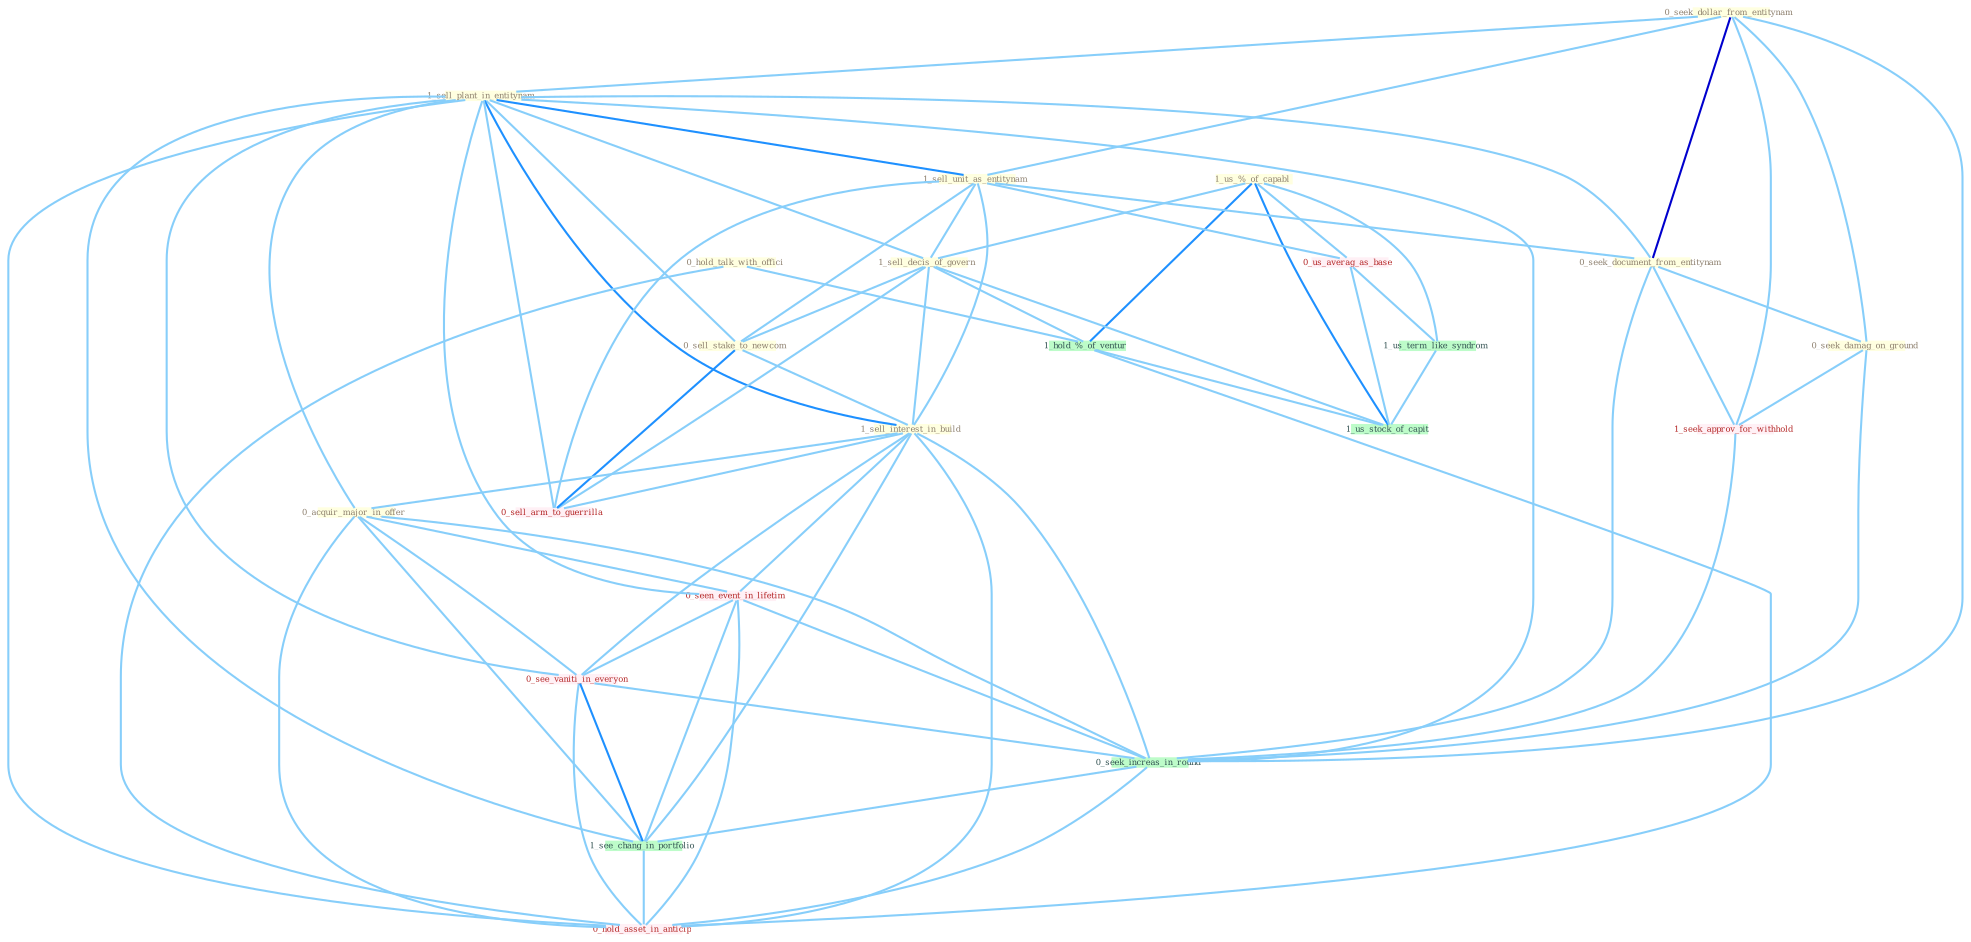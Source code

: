 Graph G{ 
    node
    [shape=polygon,style=filled,width=.5,height=.06,color="#BDFCC9",fixedsize=true,fontsize=4,
    fontcolor="#2f4f4f"];
    {node
    [color="#ffffe0", fontcolor="#8b7d6b"] "0_seek_dollar_from_entitynam " "1_sell_plant_in_entitynam " "1_us_%_of_capabl " "1_sell_unit_as_entitynam " "0_seek_document_from_entitynam " "1_sell_decis_of_govern " "0_sell_stake_to_newcom " "1_sell_interest_in_build " "0_hold_talk_with_offici " "0_acquir_major_in_offer " "0_seek_damag_on_ground "}
{node [color="#fff0f5", fontcolor="#b22222"] "0_seen_event_in_lifetim " "0_us_averag_as_base " "1_seek_approv_for_withhold " "0_see_vaniti_in_everyon " "0_sell_arm_to_guerrilla " "0_hold_asset_in_anticip "}
edge [color="#B0E2FF"];

	"0_seek_dollar_from_entitynam " -- "1_sell_plant_in_entitynam " [w="1", color="#87cefa" ];
	"0_seek_dollar_from_entitynam " -- "1_sell_unit_as_entitynam " [w="1", color="#87cefa" ];
	"0_seek_dollar_from_entitynam " -- "0_seek_document_from_entitynam " [w="3", color="#0000cd" , len=0.6];
	"0_seek_dollar_from_entitynam " -- "0_seek_damag_on_ground " [w="1", color="#87cefa" ];
	"0_seek_dollar_from_entitynam " -- "1_seek_approv_for_withhold " [w="1", color="#87cefa" ];
	"0_seek_dollar_from_entitynam " -- "0_seek_increas_in_round " [w="1", color="#87cefa" ];
	"1_sell_plant_in_entitynam " -- "1_sell_unit_as_entitynam " [w="2", color="#1e90ff" , len=0.8];
	"1_sell_plant_in_entitynam " -- "0_seek_document_from_entitynam " [w="1", color="#87cefa" ];
	"1_sell_plant_in_entitynam " -- "1_sell_decis_of_govern " [w="1", color="#87cefa" ];
	"1_sell_plant_in_entitynam " -- "0_sell_stake_to_newcom " [w="1", color="#87cefa" ];
	"1_sell_plant_in_entitynam " -- "1_sell_interest_in_build " [w="2", color="#1e90ff" , len=0.8];
	"1_sell_plant_in_entitynam " -- "0_acquir_major_in_offer " [w="1", color="#87cefa" ];
	"1_sell_plant_in_entitynam " -- "0_seen_event_in_lifetim " [w="1", color="#87cefa" ];
	"1_sell_plant_in_entitynam " -- "0_see_vaniti_in_everyon " [w="1", color="#87cefa" ];
	"1_sell_plant_in_entitynam " -- "0_sell_arm_to_guerrilla " [w="1", color="#87cefa" ];
	"1_sell_plant_in_entitynam " -- "0_seek_increas_in_round " [w="1", color="#87cefa" ];
	"1_sell_plant_in_entitynam " -- "1_see_chang_in_portfolio " [w="1", color="#87cefa" ];
	"1_sell_plant_in_entitynam " -- "0_hold_asset_in_anticip " [w="1", color="#87cefa" ];
	"1_us_%_of_capabl " -- "1_sell_decis_of_govern " [w="1", color="#87cefa" ];
	"1_us_%_of_capabl " -- "0_us_averag_as_base " [w="1", color="#87cefa" ];
	"1_us_%_of_capabl " -- "1_us_term_like_syndrom " [w="1", color="#87cefa" ];
	"1_us_%_of_capabl " -- "1_hold_%_of_ventur " [w="2", color="#1e90ff" , len=0.8];
	"1_us_%_of_capabl " -- "1_us_stock_of_capit " [w="2", color="#1e90ff" , len=0.8];
	"1_sell_unit_as_entitynam " -- "0_seek_document_from_entitynam " [w="1", color="#87cefa" ];
	"1_sell_unit_as_entitynam " -- "1_sell_decis_of_govern " [w="1", color="#87cefa" ];
	"1_sell_unit_as_entitynam " -- "0_sell_stake_to_newcom " [w="1", color="#87cefa" ];
	"1_sell_unit_as_entitynam " -- "1_sell_interest_in_build " [w="1", color="#87cefa" ];
	"1_sell_unit_as_entitynam " -- "0_us_averag_as_base " [w="1", color="#87cefa" ];
	"1_sell_unit_as_entitynam " -- "0_sell_arm_to_guerrilla " [w="1", color="#87cefa" ];
	"0_seek_document_from_entitynam " -- "0_seek_damag_on_ground " [w="1", color="#87cefa" ];
	"0_seek_document_from_entitynam " -- "1_seek_approv_for_withhold " [w="1", color="#87cefa" ];
	"0_seek_document_from_entitynam " -- "0_seek_increas_in_round " [w="1", color="#87cefa" ];
	"1_sell_decis_of_govern " -- "0_sell_stake_to_newcom " [w="1", color="#87cefa" ];
	"1_sell_decis_of_govern " -- "1_sell_interest_in_build " [w="1", color="#87cefa" ];
	"1_sell_decis_of_govern " -- "1_hold_%_of_ventur " [w="1", color="#87cefa" ];
	"1_sell_decis_of_govern " -- "0_sell_arm_to_guerrilla " [w="1", color="#87cefa" ];
	"1_sell_decis_of_govern " -- "1_us_stock_of_capit " [w="1", color="#87cefa" ];
	"0_sell_stake_to_newcom " -- "1_sell_interest_in_build " [w="1", color="#87cefa" ];
	"0_sell_stake_to_newcom " -- "0_sell_arm_to_guerrilla " [w="2", color="#1e90ff" , len=0.8];
	"1_sell_interest_in_build " -- "0_acquir_major_in_offer " [w="1", color="#87cefa" ];
	"1_sell_interest_in_build " -- "0_seen_event_in_lifetim " [w="1", color="#87cefa" ];
	"1_sell_interest_in_build " -- "0_see_vaniti_in_everyon " [w="1", color="#87cefa" ];
	"1_sell_interest_in_build " -- "0_sell_arm_to_guerrilla " [w="1", color="#87cefa" ];
	"1_sell_interest_in_build " -- "0_seek_increas_in_round " [w="1", color="#87cefa" ];
	"1_sell_interest_in_build " -- "1_see_chang_in_portfolio " [w="1", color="#87cefa" ];
	"1_sell_interest_in_build " -- "0_hold_asset_in_anticip " [w="1", color="#87cefa" ];
	"0_hold_talk_with_offici " -- "1_hold_%_of_ventur " [w="1", color="#87cefa" ];
	"0_hold_talk_with_offici " -- "0_hold_asset_in_anticip " [w="1", color="#87cefa" ];
	"0_acquir_major_in_offer " -- "0_seen_event_in_lifetim " [w="1", color="#87cefa" ];
	"0_acquir_major_in_offer " -- "0_see_vaniti_in_everyon " [w="1", color="#87cefa" ];
	"0_acquir_major_in_offer " -- "0_seek_increas_in_round " [w="1", color="#87cefa" ];
	"0_acquir_major_in_offer " -- "1_see_chang_in_portfolio " [w="1", color="#87cefa" ];
	"0_acquir_major_in_offer " -- "0_hold_asset_in_anticip " [w="1", color="#87cefa" ];
	"0_seek_damag_on_ground " -- "1_seek_approv_for_withhold " [w="1", color="#87cefa" ];
	"0_seek_damag_on_ground " -- "0_seek_increas_in_round " [w="1", color="#87cefa" ];
	"0_seen_event_in_lifetim " -- "0_see_vaniti_in_everyon " [w="1", color="#87cefa" ];
	"0_seen_event_in_lifetim " -- "0_seek_increas_in_round " [w="1", color="#87cefa" ];
	"0_seen_event_in_lifetim " -- "1_see_chang_in_portfolio " [w="1", color="#87cefa" ];
	"0_seen_event_in_lifetim " -- "0_hold_asset_in_anticip " [w="1", color="#87cefa" ];
	"0_us_averag_as_base " -- "1_us_term_like_syndrom " [w="1", color="#87cefa" ];
	"0_us_averag_as_base " -- "1_us_stock_of_capit " [w="1", color="#87cefa" ];
	"1_us_term_like_syndrom " -- "1_us_stock_of_capit " [w="1", color="#87cefa" ];
	"1_seek_approv_for_withhold " -- "0_seek_increas_in_round " [w="1", color="#87cefa" ];
	"1_hold_%_of_ventur " -- "1_us_stock_of_capit " [w="1", color="#87cefa" ];
	"1_hold_%_of_ventur " -- "0_hold_asset_in_anticip " [w="1", color="#87cefa" ];
	"0_see_vaniti_in_everyon " -- "0_seek_increas_in_round " [w="1", color="#87cefa" ];
	"0_see_vaniti_in_everyon " -- "1_see_chang_in_portfolio " [w="2", color="#1e90ff" , len=0.8];
	"0_see_vaniti_in_everyon " -- "0_hold_asset_in_anticip " [w="1", color="#87cefa" ];
	"0_seek_increas_in_round " -- "1_see_chang_in_portfolio " [w="1", color="#87cefa" ];
	"0_seek_increas_in_round " -- "0_hold_asset_in_anticip " [w="1", color="#87cefa" ];
	"1_see_chang_in_portfolio " -- "0_hold_asset_in_anticip " [w="1", color="#87cefa" ];
}